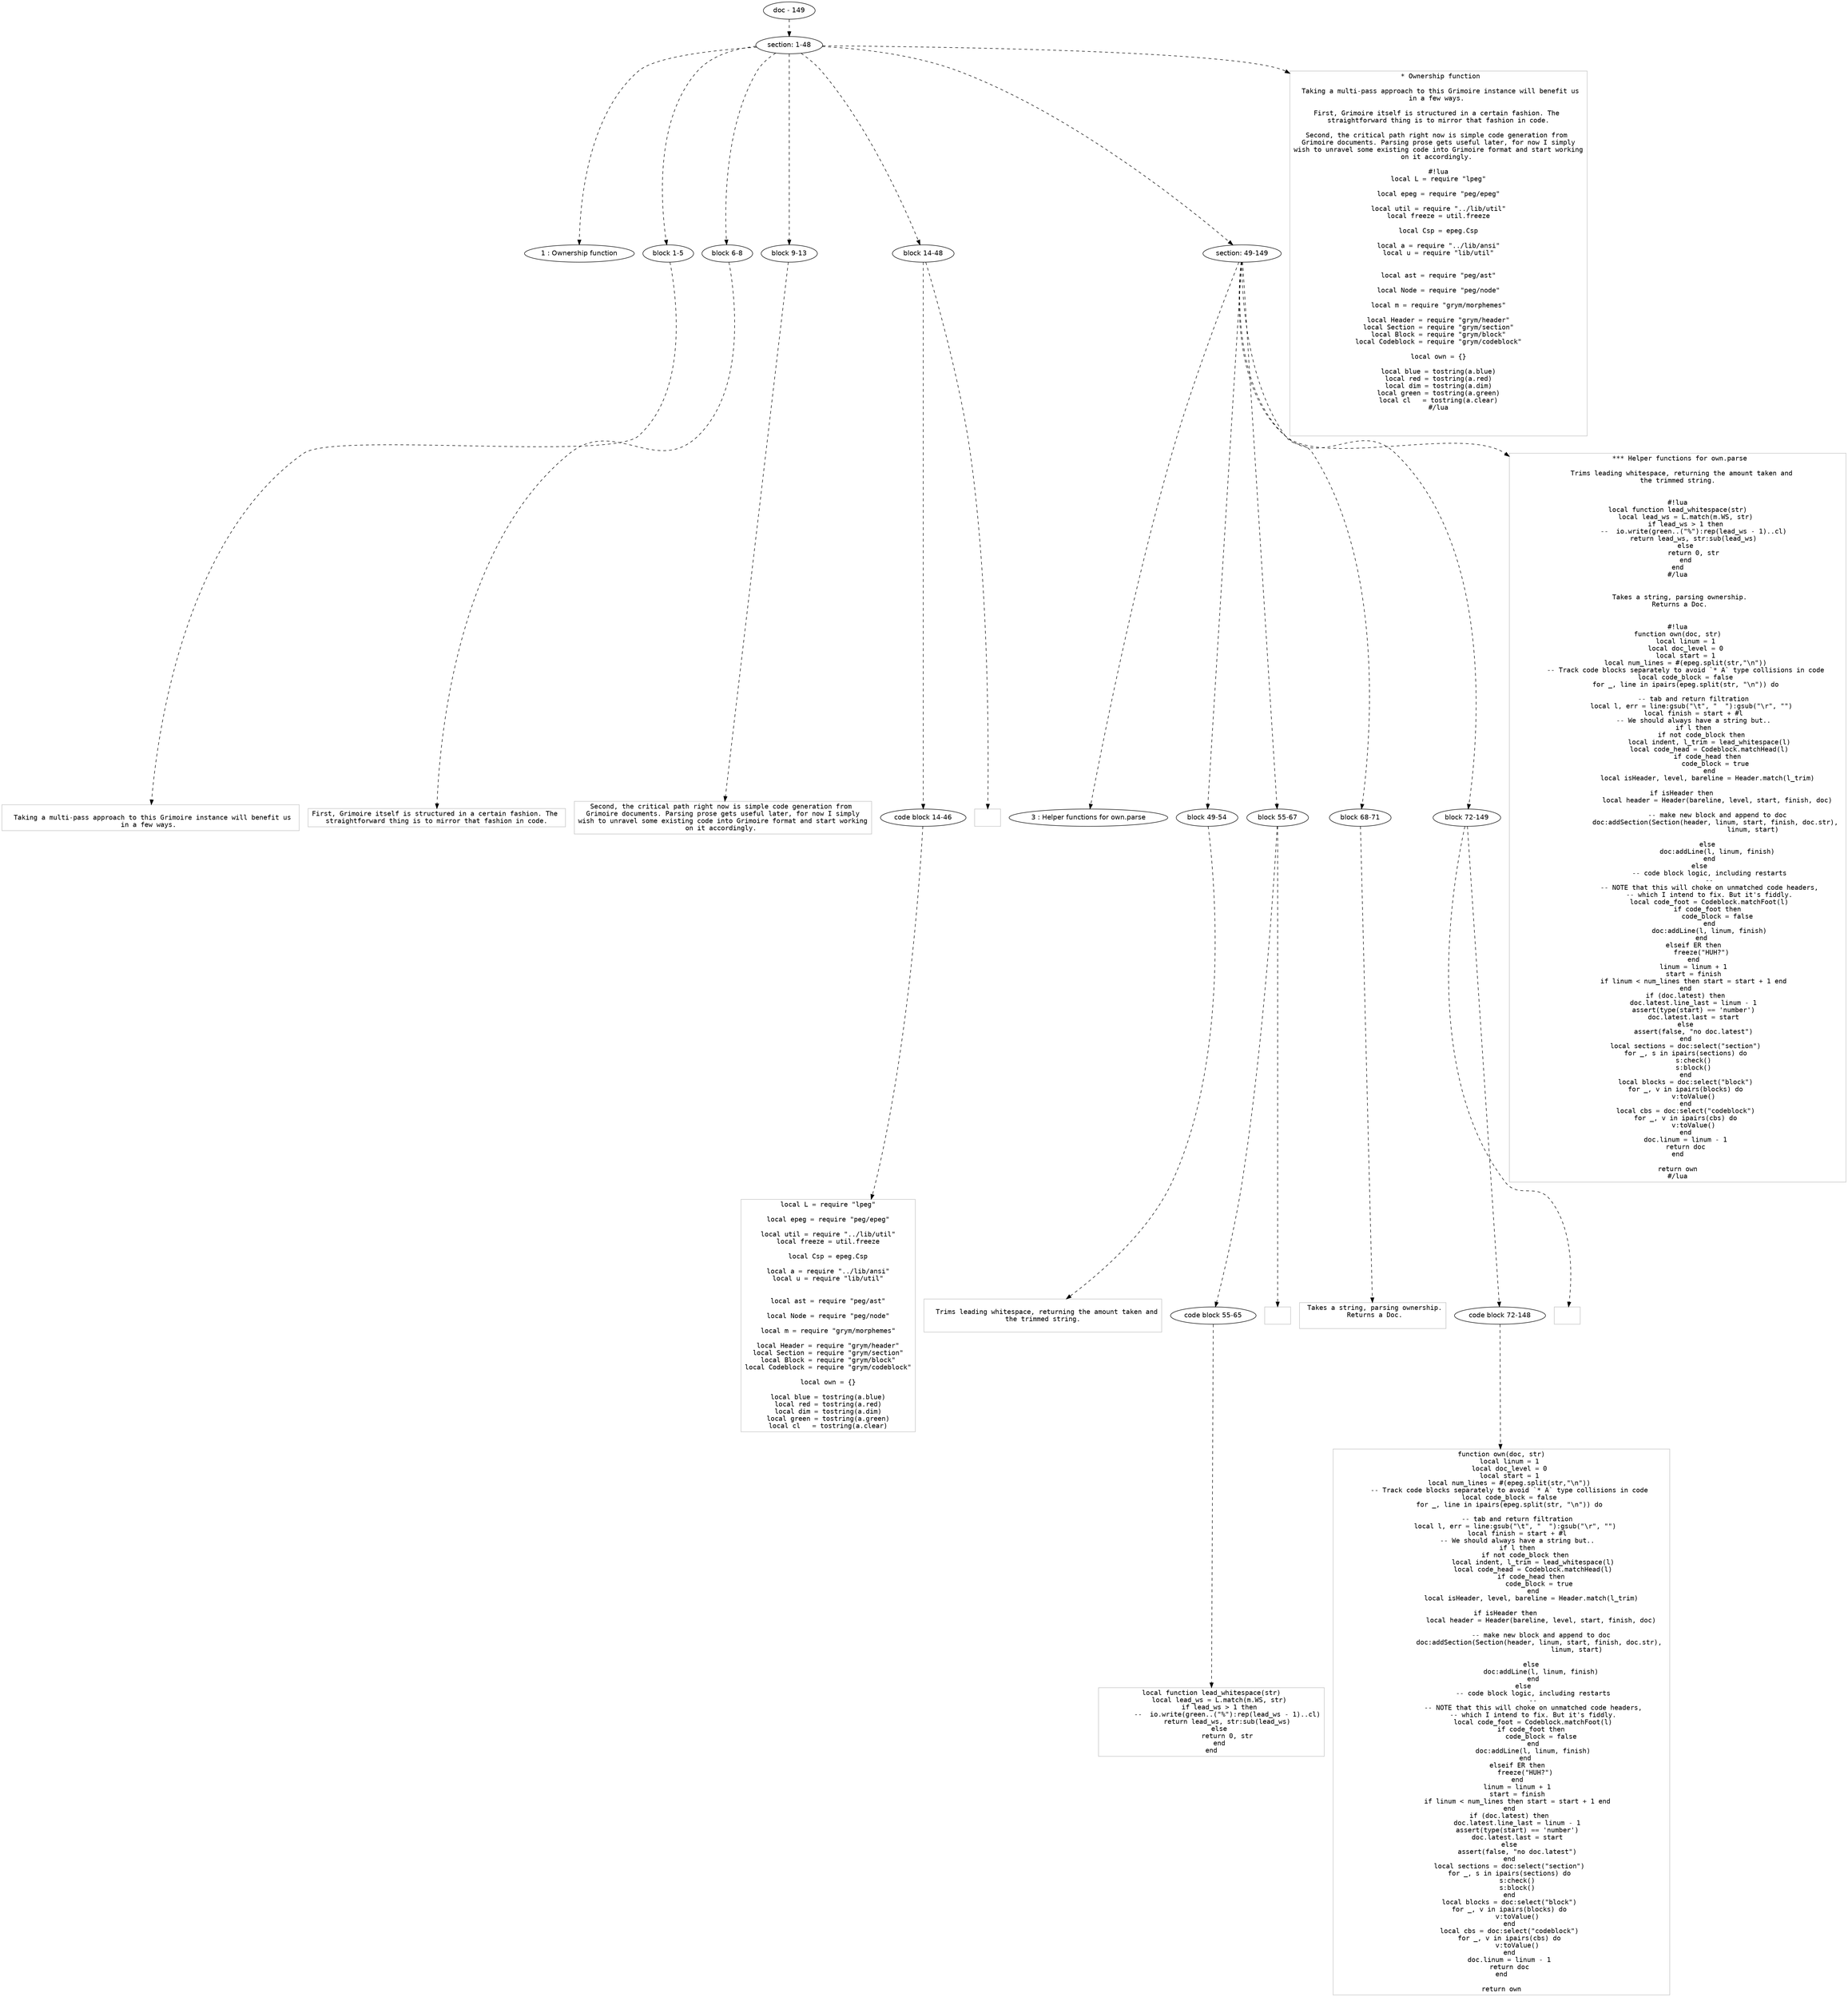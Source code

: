 digraph hierarchy {

node [fontname=Helvetica]
edge [style=dashed]

doc_0 [label="doc - 149"]


doc_0 -> { section_1}
{rank=same; section_1}

section_1 [label="section: 1-48"]


section_1 -> { header_2 block_3 block_4 block_5 block_6 section_7}
{rank=same; header_2 block_3 block_4 block_5 block_6 section_7}

header_2 [label="1 : Ownership function"]

block_3 [label="block 1-5"]

block_4 [label="block 6-8"]

block_5 [label="block 9-13"]

block_6 [label="block 14-48"]

section_7 [label="section: 49-149"]


block_3 -> leaf_8
leaf_8  [color=Gray,shape=rectangle,fontname=Inconsolata,label="
  Taking a multi-pass approach to this Grimoire instance will benefit us 
in a few ways. 
"]
block_4 -> leaf_9
leaf_9  [color=Gray,shape=rectangle,fontname=Inconsolata,label="First, Grimoire itself is structured in a certain fashion. The 
straightforward thing is to mirror that fashion in code.
"]
block_5 -> leaf_10
leaf_10  [color=Gray,shape=rectangle,fontname=Inconsolata,label="Second, the critical path right now is simple code generation from 
Grimoire documents. Parsing prose gets useful later, for now I simply
wish to unravel some existing code into Grimoire format and start working
on it accordingly. 
"]
block_6 -> { codeblock_11}
{rank=same; codeblock_11}

codeblock_11 [label="code block 14-46"]


codeblock_11 -> leaf_12
leaf_12  [color=Gray,shape=rectangle,fontname=Inconsolata,label="local L = require \"lpeg\"

local epeg = require \"peg/epeg\"

local util = require \"../lib/util\"
local freeze = util.freeze

local Csp = epeg.Csp

local a = require \"../lib/ansi\"
local u = require \"lib/util\"


local ast = require \"peg/ast\"

local Node = require \"peg/node\"

local m = require \"grym/morphemes\"

local Header = require \"grym/header\"
local Section = require \"grym/section\"
local Block = require \"grym/block\"
local Codeblock = require \"grym/codeblock\"

local own = {}

local blue = tostring(a.blue)
local red = tostring(a.red)
local dim = tostring(a.dim)
local green = tostring(a.green)
local cl   = tostring(a.clear)"]
block_6 -> leaf_13
leaf_13  [color=Gray,shape=rectangle,fontname=Inconsolata,label="
"]
section_7 -> { header_14 block_15 block_16 block_17 block_18}
{rank=same; header_14 block_15 block_16 block_17 block_18}

header_14 [label="3 : Helper functions for own.parse"]

block_15 [label="block 49-54"]

block_16 [label="block 55-67"]

block_17 [label="block 68-71"]

block_18 [label="block 72-149"]


block_15 -> leaf_19
leaf_19  [color=Gray,shape=rectangle,fontname=Inconsolata,label="
  Trims leading whitespace, returning the amount taken and
the trimmed string.
 
"]
block_16 -> { codeblock_20}
{rank=same; codeblock_20}

codeblock_20 [label="code block 55-65"]


codeblock_20 -> leaf_21
leaf_21  [color=Gray,shape=rectangle,fontname=Inconsolata,label="local function lead_whitespace(str)
    local lead_ws = L.match(m.WS, str)
    if lead_ws > 1 then
        --  io.write(green..(\"%\"):rep(lead_ws - 1)..cl)
        return lead_ws, str:sub(lead_ws)
    else
        return 0, str
    end
end"]
block_16 -> leaf_22
leaf_22  [color=Gray,shape=rectangle,fontname=Inconsolata,label="
"]
block_17 -> leaf_23
leaf_23  [color=Gray,shape=rectangle,fontname=Inconsolata,label=" Takes a string, parsing ownership.
 Returns a Doc.

"]
block_18 -> { codeblock_24}
{rank=same; codeblock_24}

codeblock_24 [label="code block 72-148"]


codeblock_24 -> leaf_25
leaf_25  [color=Gray,shape=rectangle,fontname=Inconsolata,label="function own(doc, str)
    local linum = 1
    local doc_level = 0
    local start = 1
    local num_lines = #(epeg.split(str,\"\\n\"))
    -- Track code blocks separately to avoid `* A` type collisions in code
    local code_block = false
    for _, line in ipairs(epeg.split(str, \"\\n\")) do
        
        -- tab and return filtration
        local l, err = line:gsub(\"\\t\", \"  \"):gsub(\"\\r\", \"\") 
        local finish = start + #l
        -- We should always have a string but..
        if l then
            if not code_block then
                local indent, l_trim = lead_whitespace(l)
                local code_head = Codeblock.matchHead(l)
                if code_head then 
                    code_block = true 
                end
                local isHeader, level, bareline = Header.match(l_trim) 

                if isHeader then              
                    local header = Header(bareline, level, start, finish, doc)

                    -- make new block and append to doc
                    doc:addSection(Section(header, linum, start, finish, doc.str), 
                                      linum, start)

                else 
                    doc:addLine(l, linum, finish)
                end
            else 
                -- code block logic, including restarts
                --
                -- NOTE that this will choke on unmatched code headers,
                -- which I intend to fix. But it's fiddly.
                local code_foot = Codeblock.matchFoot(l)
                if code_foot then 
                    code_block = false
                end
                doc:addLine(l, linum, finish)
            end
        elseif ER then
            freeze(\"HUH?\")
        end
        linum = linum + 1
        start = finish
        if linum < num_lines then start = start + 1 end
    end
    if (doc.latest) then
        doc.latest.line_last = linum - 1
        assert(type(start) == 'number')
        doc.latest.last = start
    else
        assert(false, \"no doc.latest\")
    end
    local sections = doc:select(\"section\")
    for _, s in ipairs(sections) do
        s:check()
        s:block()
    end
    local blocks = doc:select(\"block\")
    for _, v in ipairs(blocks) do
        v:toValue()
    end
    local cbs = doc:select(\"codeblock\")
    for _, v in ipairs(cbs) do
        v:toValue()
    end
    doc.linum = linum - 1
    return doc
end

return own"]
block_18 -> leaf_26
leaf_26  [color=Gray,shape=rectangle,fontname=Inconsolata,label=""]
section_7 -> leaf_27
leaf_27  [color=Gray,shape=rectangle,fontname=Inconsolata,label=" *** Helper functions for own.parse

  Trims leading whitespace, returning the amount taken and
the trimmed string.
 

#!lua
local function lead_whitespace(str)
    local lead_ws = L.match(m.WS, str)
    if lead_ws > 1 then
        --  io.write(green..(\"%\"):rep(lead_ws - 1)..cl)
        return lead_ws, str:sub(lead_ws)
    else
        return 0, str
    end
end
#/lua


 Takes a string, parsing ownership.
 Returns a Doc.


#!lua
function own(doc, str)
    local linum = 1
    local doc_level = 0
    local start = 1
    local num_lines = #(epeg.split(str,\"\\n\"))
    -- Track code blocks separately to avoid `* A` type collisions in code
    local code_block = false
    for _, line in ipairs(epeg.split(str, \"\\n\")) do
        
        -- tab and return filtration
        local l, err = line:gsub(\"\\t\", \"  \"):gsub(\"\\r\", \"\") 
        local finish = start + #l
        -- We should always have a string but..
        if l then
            if not code_block then
                local indent, l_trim = lead_whitespace(l)
                local code_head = Codeblock.matchHead(l)
                if code_head then 
                    code_block = true 
                end
                local isHeader, level, bareline = Header.match(l_trim) 

                if isHeader then              
                    local header = Header(bareline, level, start, finish, doc)

                    -- make new block and append to doc
                    doc:addSection(Section(header, linum, start, finish, doc.str), 
                                      linum, start)

                else 
                    doc:addLine(l, linum, finish)
                end
            else 
                -- code block logic, including restarts
                --
                -- NOTE that this will choke on unmatched code headers,
                -- which I intend to fix. But it's fiddly.
                local code_foot = Codeblock.matchFoot(l)
                if code_foot then 
                    code_block = false
                end
                doc:addLine(l, linum, finish)
            end
        elseif ER then
            freeze(\"HUH?\")
        end
        linum = linum + 1
        start = finish
        if linum < num_lines then start = start + 1 end
    end
    if (doc.latest) then
        doc.latest.line_last = linum - 1
        assert(type(start) == 'number')
        doc.latest.last = start
    else
        assert(false, \"no doc.latest\")
    end
    local sections = doc:select(\"section\")
    for _, s in ipairs(sections) do
        s:check()
        s:block()
    end
    local blocks = doc:select(\"block\")
    for _, v in ipairs(blocks) do
        v:toValue()
    end
    local cbs = doc:select(\"codeblock\")
    for _, v in ipairs(cbs) do
        v:toValue()
    end
    doc.linum = linum - 1
    return doc
end

return own
#/lua"]
section_1 -> leaf_28
leaf_28  [color=Gray,shape=rectangle,fontname=Inconsolata,label=" * Ownership function

  Taking a multi-pass approach to this Grimoire instance will benefit us 
in a few ways. 

First, Grimoire itself is structured in a certain fashion. The 
straightforward thing is to mirror that fashion in code.

Second, the critical path right now is simple code generation from 
Grimoire documents. Parsing prose gets useful later, for now I simply
wish to unravel some existing code into Grimoire format and start working
on it accordingly. 

#!lua
local L = require \"lpeg\"

local epeg = require \"peg/epeg\"

local util = require \"../lib/util\"
local freeze = util.freeze

local Csp = epeg.Csp

local a = require \"../lib/ansi\"
local u = require \"lib/util\"


local ast = require \"peg/ast\"

local Node = require \"peg/node\"

local m = require \"grym/morphemes\"

local Header = require \"grym/header\"
local Section = require \"grym/section\"
local Block = require \"grym/block\"
local Codeblock = require \"grym/codeblock\"

local own = {}

local blue = tostring(a.blue)
local red = tostring(a.red)
local dim = tostring(a.dim)
local green = tostring(a.green)
local cl   = tostring(a.clear)
#/lua


 "]

}
